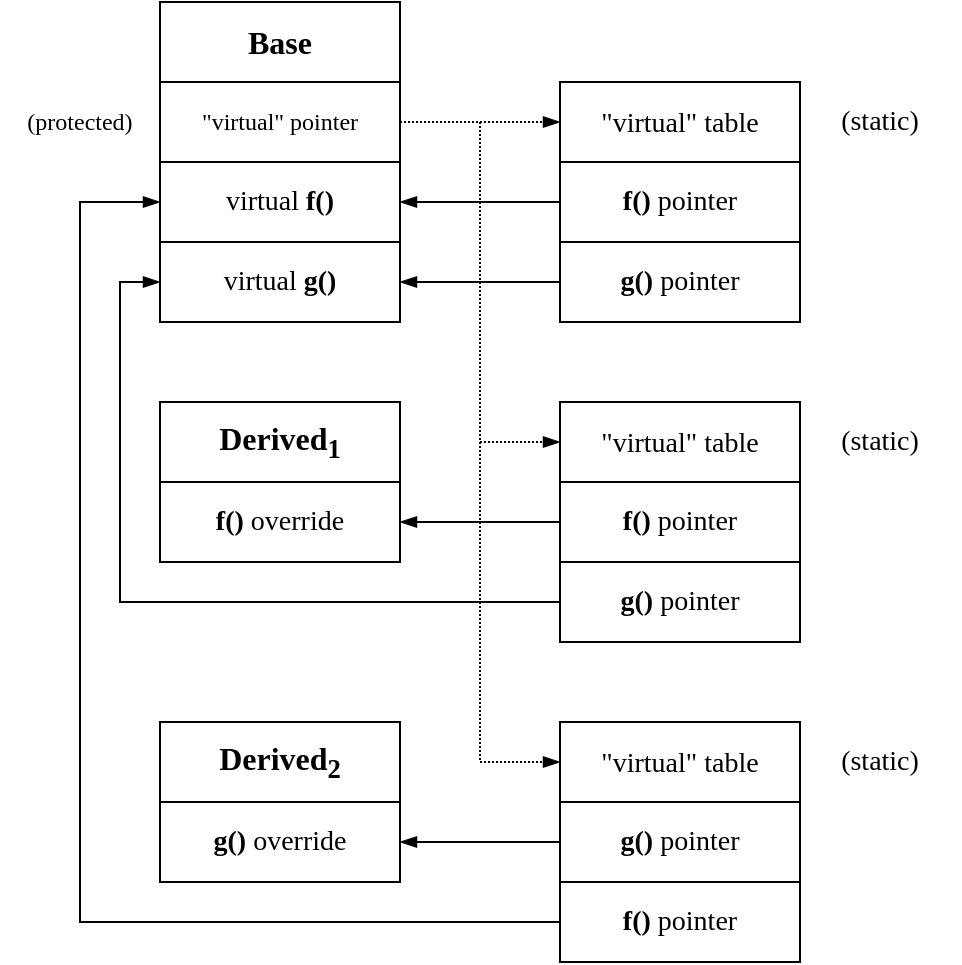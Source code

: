 <mxfile version="24.2.5" type="device">
  <diagram name="Страница — 1" id="gwsFE-EOCy1Aly3XYbYx">
    <mxGraphModel dx="989" dy="538" grid="0" gridSize="10" guides="1" tooltips="1" connect="1" arrows="1" fold="1" page="1" pageScale="1" pageWidth="827" pageHeight="1169" math="0" shadow="0">
      <root>
        <mxCell id="0" />
        <mxCell id="1" parent="0" />
        <mxCell id="kzDz4dyFz_1thcPkQitu-1" value="&lt;b&gt;&lt;font face=&quot;Verdana&quot; style=&quot;font-size: 16px;&quot;&gt;Base&lt;/font&gt;&lt;/b&gt;" style="rounded=0;whiteSpace=wrap;html=1;" parent="1" vertex="1">
          <mxGeometry x="160" y="200" width="120" height="40" as="geometry" />
        </mxCell>
        <mxCell id="kzDz4dyFz_1thcPkQitu-2" value="&lt;font face=&quot;Verdana&quot;&gt;&quot;virtual&quot; pointer&lt;/font&gt;" style="rounded=0;whiteSpace=wrap;html=1;" parent="1" vertex="1">
          <mxGeometry x="160" y="240" width="120" height="40" as="geometry" />
        </mxCell>
        <mxCell id="kzDz4dyFz_1thcPkQitu-5" value="&lt;font style=&quot;font-size: 14px;&quot; face=&quot;Verdana&quot;&gt;virtual &lt;b&gt;f()&lt;/b&gt;&lt;/font&gt;" style="rounded=0;whiteSpace=wrap;html=1;" parent="1" vertex="1">
          <mxGeometry x="160" y="280" width="120" height="40" as="geometry" />
        </mxCell>
        <mxCell id="kzDz4dyFz_1thcPkQitu-6" value="&lt;font style=&quot;font-size: 14px;&quot; face=&quot;Verdana&quot;&gt;virtual &lt;b&gt;g()&lt;/b&gt;&lt;/font&gt;" style="rounded=0;whiteSpace=wrap;html=1;" parent="1" vertex="1">
          <mxGeometry x="160" y="320" width="120" height="40" as="geometry" />
        </mxCell>
        <mxCell id="kzDz4dyFz_1thcPkQitu-7" value="&lt;b&gt;&lt;font face=&quot;Verdana&quot; style=&quot;font-size: 16px;&quot;&gt;Derived&lt;sub&gt;1&lt;/sub&gt;&lt;/font&gt;&lt;/b&gt;" style="rounded=0;whiteSpace=wrap;html=1;" parent="1" vertex="1">
          <mxGeometry x="160" y="400" width="120" height="40" as="geometry" />
        </mxCell>
        <mxCell id="kzDz4dyFz_1thcPkQitu-9" value="&lt;font style=&quot;font-size: 14px;&quot; face=&quot;Verdana&quot;&gt;&lt;b&gt;f()&lt;/b&gt; override&lt;/font&gt;" style="rounded=0;whiteSpace=wrap;html=1;" parent="1" vertex="1">
          <mxGeometry x="160" y="440" width="120" height="40" as="geometry" />
        </mxCell>
        <mxCell id="kzDz4dyFz_1thcPkQitu-10" value="&lt;b&gt;&lt;font style=&quot;font-size: 16px;&quot; face=&quot;Verdana&quot;&gt;Derived&lt;sub&gt;2&lt;/sub&gt;&lt;/font&gt;&lt;/b&gt;" style="rounded=0;whiteSpace=wrap;html=1;" parent="1" vertex="1">
          <mxGeometry x="160" y="560" width="120" height="40" as="geometry" />
        </mxCell>
        <mxCell id="kzDz4dyFz_1thcPkQitu-12" value="&lt;font style=&quot;font-size: 14px;&quot; face=&quot;Verdana&quot;&gt;&lt;b&gt;g()&lt;/b&gt; override&lt;/font&gt;" style="rounded=0;whiteSpace=wrap;html=1;" parent="1" vertex="1">
          <mxGeometry x="160" y="600" width="120" height="40" as="geometry" />
        </mxCell>
        <mxCell id="kzDz4dyFz_1thcPkQitu-13" value="&lt;font style=&quot;font-size: 14px;&quot;&gt;&lt;span style=&quot;font-family: Verdana;&quot;&gt;&quot;virtual&quot;&lt;/span&gt;&lt;font style=&quot;font-size: 14px;&quot; face=&quot;Verdana&quot;&gt;&amp;nbsp;table&lt;/font&gt;&lt;/font&gt;" style="rounded=0;whiteSpace=wrap;html=1;" parent="1" vertex="1">
          <mxGeometry x="360" y="240" width="120" height="40" as="geometry" />
        </mxCell>
        <mxCell id="kzDz4dyFz_1thcPkQitu-14" value="&lt;font size=&quot;1&quot; face=&quot;Verdana&quot;&gt;&lt;b style=&quot;font-size: 14px;&quot;&gt;f() &lt;/b&gt;&lt;span style=&quot;font-size: 14px;&quot;&gt;pointer&lt;/span&gt;&lt;/font&gt;" style="rounded=0;whiteSpace=wrap;html=1;" parent="1" vertex="1">
          <mxGeometry x="360" y="280" width="120" height="40" as="geometry" />
        </mxCell>
        <mxCell id="kzDz4dyFz_1thcPkQitu-15" value="&lt;font size=&quot;1&quot; face=&quot;Verdana&quot;&gt;&lt;b style=&quot;font-size: 14px;&quot;&gt;g()&lt;/b&gt;&lt;/font&gt;&lt;b style=&quot;font-family: Verdana; font-size: 14px;&quot;&gt;&amp;nbsp;&lt;/b&gt;&lt;span style=&quot;font-family: Verdana; font-size: 14px;&quot;&gt;pointer&lt;/span&gt;" style="rounded=0;whiteSpace=wrap;html=1;" parent="1" vertex="1">
          <mxGeometry x="360" y="320" width="120" height="40" as="geometry" />
        </mxCell>
        <mxCell id="kzDz4dyFz_1thcPkQitu-16" value="" style="endArrow=blockThin;html=1;rounded=0;exitX=1;exitY=0.5;exitDx=0;exitDy=0;entryX=0;entryY=0.5;entryDx=0;entryDy=0;endFill=1;dashed=1;dashPattern=1 1;" parent="1" source="kzDz4dyFz_1thcPkQitu-2" target="kzDz4dyFz_1thcPkQitu-13" edge="1">
          <mxGeometry width="50" height="50" relative="1" as="geometry">
            <mxPoint x="370" y="230" as="sourcePoint" />
            <mxPoint x="420" y="180" as="targetPoint" />
          </mxGeometry>
        </mxCell>
        <mxCell id="kzDz4dyFz_1thcPkQitu-17" value="" style="endArrow=blockThin;html=1;rounded=0;exitX=0;exitY=0.5;exitDx=0;exitDy=0;entryX=1;entryY=0.5;entryDx=0;entryDy=0;endFill=1;" parent="1" source="kzDz4dyFz_1thcPkQitu-14" target="kzDz4dyFz_1thcPkQitu-5" edge="1">
          <mxGeometry width="50" height="50" relative="1" as="geometry">
            <mxPoint x="290" y="270" as="sourcePoint" />
            <mxPoint x="410" y="270" as="targetPoint" />
          </mxGeometry>
        </mxCell>
        <mxCell id="kzDz4dyFz_1thcPkQitu-18" value="" style="endArrow=blockThin;html=1;rounded=0;exitX=0;exitY=0.5;exitDx=0;exitDy=0;entryX=1;entryY=0.5;entryDx=0;entryDy=0;endFill=1;" parent="1" source="kzDz4dyFz_1thcPkQitu-15" target="kzDz4dyFz_1thcPkQitu-6" edge="1">
          <mxGeometry width="50" height="50" relative="1" as="geometry">
            <mxPoint x="300" y="280" as="sourcePoint" />
            <mxPoint x="420" y="280" as="targetPoint" />
          </mxGeometry>
        </mxCell>
        <mxCell id="kzDz4dyFz_1thcPkQitu-22" value="&lt;font style=&quot;font-size: 14px;&quot;&gt;&lt;span style=&quot;font-family: Verdana;&quot;&gt;&quot;virtual&quot;&lt;/span&gt;&lt;font style=&quot;font-size: 14px;&quot; face=&quot;Verdana&quot;&gt;&amp;nbsp;table&lt;/font&gt;&lt;/font&gt;" style="rounded=0;whiteSpace=wrap;html=1;" parent="1" vertex="1">
          <mxGeometry x="360" y="400" width="120" height="40" as="geometry" />
        </mxCell>
        <mxCell id="kzDz4dyFz_1thcPkQitu-23" value="&lt;font size=&quot;1&quot; face=&quot;Verdana&quot;&gt;&lt;b style=&quot;font-size: 14px;&quot;&gt;f()&lt;/b&gt;&lt;/font&gt;&lt;b style=&quot;font-family: Verdana; font-size: 14px;&quot;&gt;&amp;nbsp;&lt;/b&gt;&lt;span style=&quot;font-family: Verdana; font-size: 14px;&quot;&gt;pointer&lt;/span&gt;" style="rounded=0;whiteSpace=wrap;html=1;" parent="1" vertex="1">
          <mxGeometry x="360" y="440" width="120" height="40" as="geometry" />
        </mxCell>
        <mxCell id="kzDz4dyFz_1thcPkQitu-24" value="&lt;font size=&quot;1&quot; face=&quot;Verdana&quot;&gt;&lt;b style=&quot;font-size: 14px;&quot;&gt;g()&lt;/b&gt;&lt;/font&gt;&lt;b style=&quot;font-family: Verdana; font-size: 14px;&quot;&gt;&amp;nbsp;&lt;/b&gt;&lt;span style=&quot;font-family: Verdana; font-size: 14px;&quot;&gt;pointer&lt;/span&gt;" style="rounded=0;whiteSpace=wrap;html=1;" parent="1" vertex="1">
          <mxGeometry x="360" y="480" width="120" height="40" as="geometry" />
        </mxCell>
        <mxCell id="kzDz4dyFz_1thcPkQitu-25" value="&lt;font style=&quot;font-size: 14px;&quot;&gt;&lt;span style=&quot;font-family: Verdana;&quot;&gt;&quot;virtual&quot;&lt;/span&gt;&lt;font style=&quot;font-size: 14px;&quot; face=&quot;Verdana&quot;&gt;&amp;nbsp;table&lt;/font&gt;&lt;/font&gt;" style="rounded=0;whiteSpace=wrap;html=1;" parent="1" vertex="1">
          <mxGeometry x="360" y="560" width="120" height="40" as="geometry" />
        </mxCell>
        <mxCell id="kzDz4dyFz_1thcPkQitu-26" value="&lt;font size=&quot;1&quot; face=&quot;Verdana&quot;&gt;&lt;b style=&quot;font-size: 14px;&quot;&gt;g()&lt;/b&gt;&lt;/font&gt;&lt;b style=&quot;font-family: Verdana; font-size: 14px;&quot;&gt;&amp;nbsp;&lt;/b&gt;&lt;span style=&quot;font-family: Verdana; font-size: 14px;&quot;&gt;pointer&lt;/span&gt;" style="rounded=0;whiteSpace=wrap;html=1;" parent="1" vertex="1">
          <mxGeometry x="360" y="600" width="120" height="40" as="geometry" />
        </mxCell>
        <mxCell id="kzDz4dyFz_1thcPkQitu-27" value="&lt;font size=&quot;1&quot; face=&quot;Verdana&quot;&gt;&lt;b style=&quot;font-size: 14px;&quot;&gt;f()&lt;/b&gt;&lt;/font&gt;&lt;b style=&quot;font-family: Verdana; font-size: 14px;&quot;&gt;&amp;nbsp;&lt;/b&gt;&lt;span style=&quot;font-family: Verdana; font-size: 14px;&quot;&gt;pointer&lt;/span&gt;" style="rounded=0;whiteSpace=wrap;html=1;" parent="1" vertex="1">
          <mxGeometry x="360" y="640" width="120" height="40" as="geometry" />
        </mxCell>
        <mxCell id="kzDz4dyFz_1thcPkQitu-28" value="" style="endArrow=blockThin;html=1;rounded=0;exitX=0;exitY=0.5;exitDx=0;exitDy=0;entryX=1;entryY=0.5;entryDx=0;entryDy=0;endFill=1;" parent="1" source="kzDz4dyFz_1thcPkQitu-23" target="kzDz4dyFz_1thcPkQitu-9" edge="1">
          <mxGeometry width="50" height="50" relative="1" as="geometry">
            <mxPoint x="410" y="350" as="sourcePoint" />
            <mxPoint x="290" y="350" as="targetPoint" />
          </mxGeometry>
        </mxCell>
        <mxCell id="kzDz4dyFz_1thcPkQitu-29" value="" style="endArrow=blockThin;html=1;rounded=0;exitX=0;exitY=0.5;exitDx=0;exitDy=0;entryX=1;entryY=0.5;entryDx=0;entryDy=0;endFill=1;" parent="1" source="kzDz4dyFz_1thcPkQitu-26" target="kzDz4dyFz_1thcPkQitu-12" edge="1">
          <mxGeometry width="50" height="50" relative="1" as="geometry">
            <mxPoint x="410" y="430" as="sourcePoint" />
            <mxPoint x="290" y="430" as="targetPoint" />
          </mxGeometry>
        </mxCell>
        <mxCell id="tfby1hsCSnxrmtjXP9q2-1" value="" style="endArrow=blockThin;html=1;rounded=0;entryX=0;entryY=0.5;entryDx=0;entryDy=0;endFill=1;dashed=1;dashPattern=1 1;" parent="1" target="kzDz4dyFz_1thcPkQitu-22" edge="1">
          <mxGeometry width="50" height="50" relative="1" as="geometry">
            <mxPoint x="320" y="420" as="sourcePoint" />
            <mxPoint x="400" y="390" as="targetPoint" />
            <Array as="points">
              <mxPoint x="360" y="420" />
            </Array>
          </mxGeometry>
        </mxCell>
        <mxCell id="tfby1hsCSnxrmtjXP9q2-2" value="" style="endArrow=blockThin;html=1;rounded=0;endFill=1;dashed=1;dashPattern=1 1;entryX=0;entryY=0.5;entryDx=0;entryDy=0;" parent="1" target="kzDz4dyFz_1thcPkQitu-25" edge="1">
          <mxGeometry width="50" height="50" relative="1" as="geometry">
            <mxPoint x="320" y="260" as="sourcePoint" />
            <mxPoint x="350" y="480" as="targetPoint" />
            <Array as="points">
              <mxPoint x="320" y="580" />
            </Array>
          </mxGeometry>
        </mxCell>
        <mxCell id="tfby1hsCSnxrmtjXP9q2-3" value="&lt;font style=&quot;font-size: 12px;&quot; face=&quot;Verdana&quot;&gt;(protected)&lt;/font&gt;" style="text;html=1;align=center;verticalAlign=middle;whiteSpace=wrap;rounded=0;" parent="1" vertex="1">
          <mxGeometry x="80" y="240" width="80" height="40" as="geometry" />
        </mxCell>
        <mxCell id="tfby1hsCSnxrmtjXP9q2-4" value="&lt;font style=&quot;font-size: 14px;&quot; face=&quot;Verdana&quot;&gt;(static)&lt;/font&gt;" style="text;html=1;align=center;verticalAlign=middle;whiteSpace=wrap;rounded=0;" parent="1" vertex="1">
          <mxGeometry x="480" y="240" width="80" height="40" as="geometry" />
        </mxCell>
        <mxCell id="tfby1hsCSnxrmtjXP9q2-5" value="" style="endArrow=blockThin;html=1;rounded=0;exitX=0;exitY=0.5;exitDx=0;exitDy=0;entryX=0;entryY=0.5;entryDx=0;entryDy=0;endFill=1;" parent="1" source="kzDz4dyFz_1thcPkQitu-24" target="kzDz4dyFz_1thcPkQitu-6" edge="1">
          <mxGeometry width="50" height="50" relative="1" as="geometry">
            <mxPoint x="50" y="490" as="sourcePoint" />
            <mxPoint x="100" y="440" as="targetPoint" />
            <Array as="points">
              <mxPoint x="140" y="500" />
              <mxPoint x="140" y="340" />
            </Array>
          </mxGeometry>
        </mxCell>
        <mxCell id="tfby1hsCSnxrmtjXP9q2-6" value="" style="endArrow=blockThin;html=1;rounded=0;exitX=0;exitY=0.5;exitDx=0;exitDy=0;entryX=0;entryY=0.5;entryDx=0;entryDy=0;endFill=1;" parent="1" source="kzDz4dyFz_1thcPkQitu-27" target="kzDz4dyFz_1thcPkQitu-5" edge="1">
          <mxGeometry width="50" height="50" relative="1" as="geometry">
            <mxPoint x="60" y="490" as="sourcePoint" />
            <mxPoint x="110" y="430" as="targetPoint" />
            <Array as="points">
              <mxPoint x="120" y="660" />
              <mxPoint x="120" y="300" />
            </Array>
          </mxGeometry>
        </mxCell>
        <mxCell id="tfby1hsCSnxrmtjXP9q2-7" value="&lt;font style=&quot;font-size: 14px;&quot; face=&quot;Verdana&quot;&gt;(static)&lt;/font&gt;" style="text;html=1;align=center;verticalAlign=middle;whiteSpace=wrap;rounded=0;" parent="1" vertex="1">
          <mxGeometry x="480" y="400" width="80" height="40" as="geometry" />
        </mxCell>
        <mxCell id="tfby1hsCSnxrmtjXP9q2-8" value="&lt;font style=&quot;font-size: 14px;&quot; face=&quot;Verdana&quot;&gt;(static)&lt;/font&gt;" style="text;html=1;align=center;verticalAlign=middle;whiteSpace=wrap;rounded=0;" parent="1" vertex="1">
          <mxGeometry x="480" y="560" width="80" height="40" as="geometry" />
        </mxCell>
      </root>
    </mxGraphModel>
  </diagram>
</mxfile>
